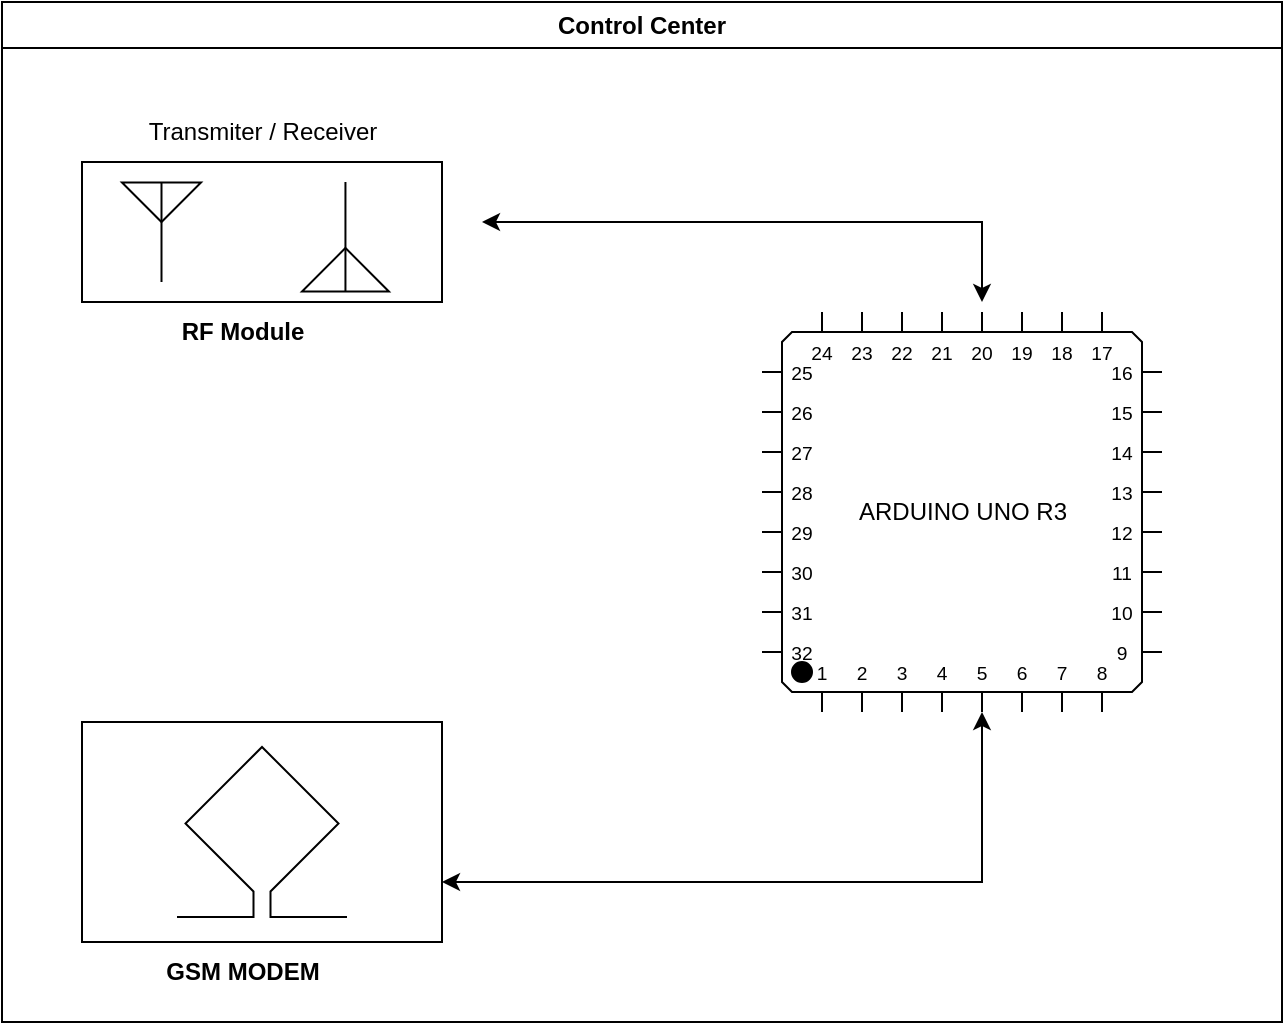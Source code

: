 <mxfile version="20.8.12" type="github">
  <diagram name="Page-1" id="AnMOG2GN0dtqPrZKWgCM">
    <mxGraphModel dx="1035" dy="584" grid="1" gridSize="10" guides="1" tooltips="1" connect="1" arrows="1" fold="1" page="1" pageScale="1" pageWidth="850" pageHeight="1100" math="0" shadow="0">
      <root>
        <mxCell id="0" />
        <mxCell id="1" parent="0" />
        <mxCell id="VSblfYa6hqs7yA2SXt9l-4" value="Control Center" style="swimlane;whiteSpace=wrap;html=1;" vertex="1" parent="1">
          <mxGeometry x="120" y="260" width="640" height="510" as="geometry" />
        </mxCell>
        <mxCell id="VSblfYa6hqs7yA2SXt9l-5" value="ARDUINO UNO R3" style="shadow=0;dashed=0;align=center;html=1;strokeWidth=1;shape=mxgraph.electrical.logic_gates.qfp_ic;labelNames=a,b,c,d,e,f,g,h,i,j,k,l,m,n,o,p,q,r,s,t,u,v,w,x,y,z,a1,b1,c1,d1,e1,f1,g1,h1,i1,j1,k1,l1,m1,n1;" vertex="1" parent="VSblfYa6hqs7yA2SXt9l-4">
          <mxGeometry x="380" y="155" width="200" height="200" as="geometry" />
        </mxCell>
        <mxCell id="VSblfYa6hqs7yA2SXt9l-6" value="" style="rounded=0;whiteSpace=wrap;html=1;" vertex="1" parent="VSblfYa6hqs7yA2SXt9l-4">
          <mxGeometry x="40" y="80" width="180" height="70" as="geometry" />
        </mxCell>
        <mxCell id="VSblfYa6hqs7yA2SXt9l-8" value="" style="verticalLabelPosition=bottom;shadow=0;dashed=0;align=center;html=1;verticalAlign=top;shape=mxgraph.electrical.radio.aerial_-_antenna_2;" vertex="1" parent="VSblfYa6hqs7yA2SXt9l-4">
          <mxGeometry x="60" y="90" width="39.5" height="50" as="geometry" />
        </mxCell>
        <mxCell id="VSblfYa6hqs7yA2SXt9l-9" value="" style="verticalLabelPosition=bottom;shadow=0;dashed=0;align=center;html=1;verticalAlign=top;shape=mxgraph.electrical.radio.aerial_-_antenna_2;direction=west;" vertex="1" parent="VSblfYa6hqs7yA2SXt9l-4">
          <mxGeometry x="150" y="90" width="43.45" height="55" as="geometry" />
        </mxCell>
        <mxCell id="VSblfYa6hqs7yA2SXt9l-10" value="RF Module" style="text;html=1;align=center;verticalAlign=middle;resizable=0;points=[];autosize=1;strokeColor=none;fillColor=none;fontStyle=1" vertex="1" parent="VSblfYa6hqs7yA2SXt9l-4">
          <mxGeometry x="80" y="150" width="80" height="30" as="geometry" />
        </mxCell>
        <mxCell id="VSblfYa6hqs7yA2SXt9l-11" value="Transmiter&lt;span style=&quot;white-space: pre;&quot;&gt;	&lt;/span&gt;/&lt;span style=&quot;white-space: pre;&quot;&gt;	&lt;/span&gt;Receiver" style="text;html=1;align=center;verticalAlign=middle;resizable=0;points=[];autosize=1;strokeColor=none;fillColor=none;" vertex="1" parent="VSblfYa6hqs7yA2SXt9l-4">
          <mxGeometry x="40" y="50" width="180" height="30" as="geometry" />
        </mxCell>
        <mxCell id="VSblfYa6hqs7yA2SXt9l-12" value="" style="endArrow=classic;startArrow=classic;html=1;rounded=0;" edge="1" parent="VSblfYa6hqs7yA2SXt9l-4">
          <mxGeometry width="50" height="50" relative="1" as="geometry">
            <mxPoint x="240" y="110" as="sourcePoint" />
            <mxPoint x="490" y="150" as="targetPoint" />
            <Array as="points">
              <mxPoint x="490" y="110" />
            </Array>
          </mxGeometry>
        </mxCell>
        <mxCell id="VSblfYa6hqs7yA2SXt9l-13" value="" style="rounded=0;whiteSpace=wrap;html=1;" vertex="1" parent="VSblfYa6hqs7yA2SXt9l-4">
          <mxGeometry x="40" y="360" width="180" height="110" as="geometry" />
        </mxCell>
        <mxCell id="VSblfYa6hqs7yA2SXt9l-14" value="GSM MODEM" style="text;html=1;align=center;verticalAlign=middle;resizable=0;points=[];autosize=1;strokeColor=none;fillColor=none;fontStyle=1" vertex="1" parent="VSblfYa6hqs7yA2SXt9l-4">
          <mxGeometry x="70" y="470" width="100" height="30" as="geometry" />
        </mxCell>
        <mxCell id="VSblfYa6hqs7yA2SXt9l-15" value="" style="pointerEvents=1;verticalLabelPosition=bottom;shadow=0;dashed=0;align=center;html=1;verticalAlign=top;shape=mxgraph.electrical.miscellaneous.loop_antenna" vertex="1" parent="VSblfYa6hqs7yA2SXt9l-4">
          <mxGeometry x="87.5" y="372.5" width="85" height="85" as="geometry" />
        </mxCell>
        <mxCell id="VSblfYa6hqs7yA2SXt9l-16" value="" style="endArrow=classic;startArrow=classic;html=1;rounded=0;entryX=0;entryY=1;entryDx=110;entryDy=0;entryPerimeter=0;" edge="1" parent="VSblfYa6hqs7yA2SXt9l-4" target="VSblfYa6hqs7yA2SXt9l-5">
          <mxGeometry width="50" height="50" relative="1" as="geometry">
            <mxPoint x="220" y="440" as="sourcePoint" />
            <mxPoint x="270" y="390" as="targetPoint" />
            <Array as="points">
              <mxPoint x="490" y="440" />
            </Array>
          </mxGeometry>
        </mxCell>
      </root>
    </mxGraphModel>
  </diagram>
</mxfile>
